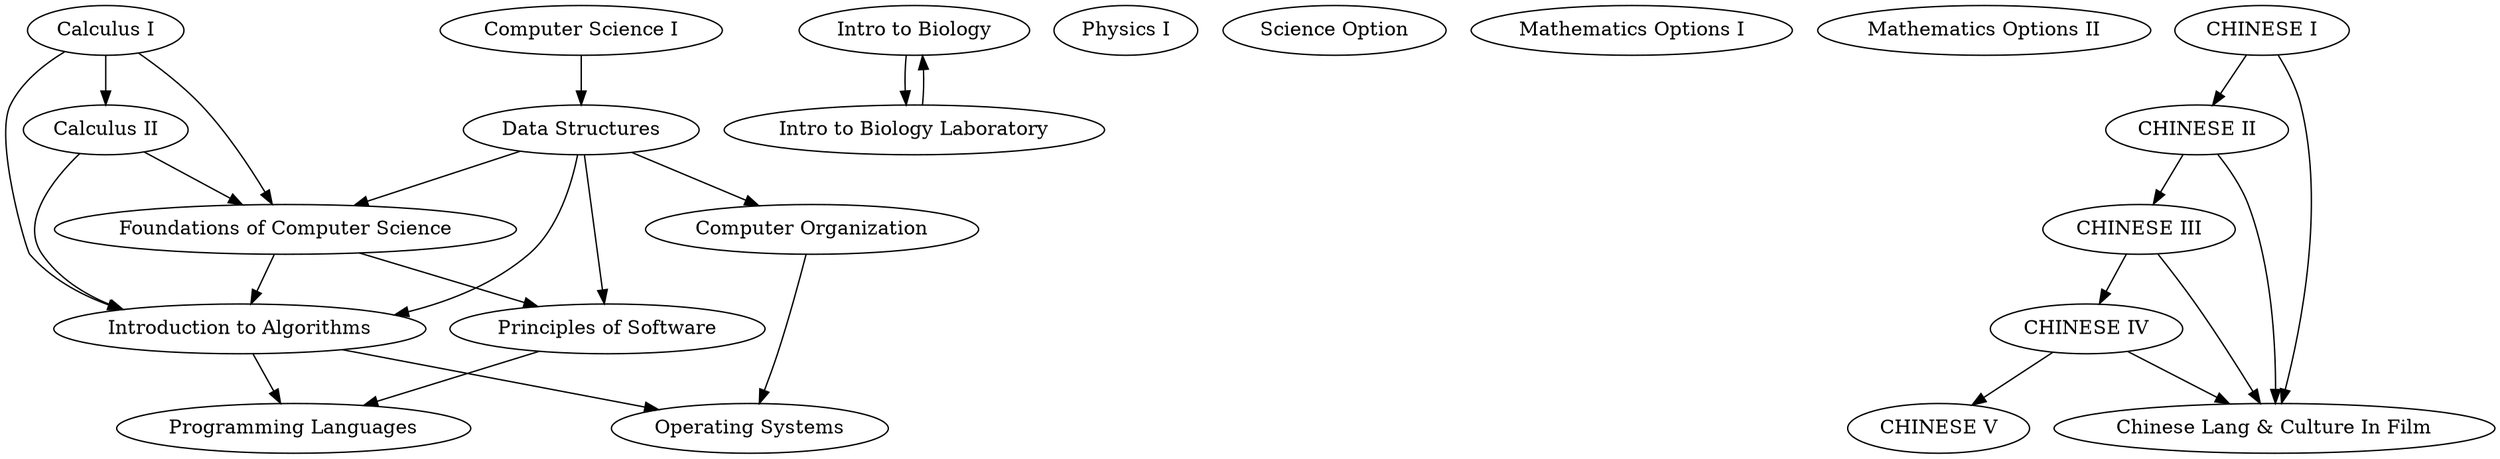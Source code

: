 // CSCI 2024 Template
digraph {
	"CSCI 1100" [label="Computer Science I"]
	"CSCI 1200" [label="Data Structures"]
	"CSCI 2200" [label="Foundations of Computer Science"]
	"CSCI 2500" [label="Computer Organization"]
	"CSCI 2300" [label="Introduction to Algorithms"]
	"CSCI 2600" [label="Principles of Software"]
	"CSCI 4430" [label="Programming Languages"]
	"CSCI 4210" [label="Operating Systems"]
	"BIOL 1010" [label="Intro to Biology"]
	"BIOL 1015" [label="Intro to Biology Laboratory"]
	"BIOL 1010" -> "BIOL 1015"
	"PHYS 1100" [label="Physics I"]
	SCIOP [label="Science Option"]
	"MATH 1010" [label="Calculus I"]
	"MATH 1020" [label="Calculus II"]
	"MATH 1" [label="Mathematics Options I"]
	"MATH 2" [label="Mathematics Options II"]
	"LANG 1410" [label="CHINESE I"]
	"LANG 2410" [label="CHINESE II"]
	"LANG 2420" [label="CHINESE III"]
	"LANG 4430" [label="CHINESE IV"]
	"LANG 4470" [label="CHINESE V"]
	"LANG 4961" [label="Chinese Lang & Culture In Film"]
	"LANG 2420" -> "LANG 4961"
	"CSCI 1100" -> "CSCI 1200"
	"CSCI 1200" -> "CSCI 2200"
	"MATH 1010" -> "CSCI 2200"
	"MATH 1020" -> "CSCI 2200"
	"CSCI 1200" -> "CSCI 2500"
	"CSCI 1200" -> "CSCI 2300"
	"CSCI 2200" -> "CSCI 2300"
	"MATH 1010" -> "CSCI 2300"
	"MATH 1020" -> "CSCI 2300"
	"CSCI 1200" -> "CSCI 2600"
	"CSCI 2200" -> "CSCI 2600"
	"CSCI 2300" -> "CSCI 4430"
	"CSCI 2600" -> "CSCI 4430"
	"CSCI 2300" -> "CSCI 4210"
	"CSCI 2500" -> "CSCI 4210"
	"BIOL 1015" -> "BIOL 1010"
	"MATH 1010" -> "MATH 1020"
	"LANG 1410" -> "LANG 2410"
	"LANG 2410" -> "LANG 2420"
	"LANG 2420" -> "LANG 4430"
	"LANG 4430" -> "LANG 4470"
	"LANG 1410" -> "LANG 4961"
	"LANG 2410" -> "LANG 4961"
	"LANG 4430" -> "LANG 4961"
}
